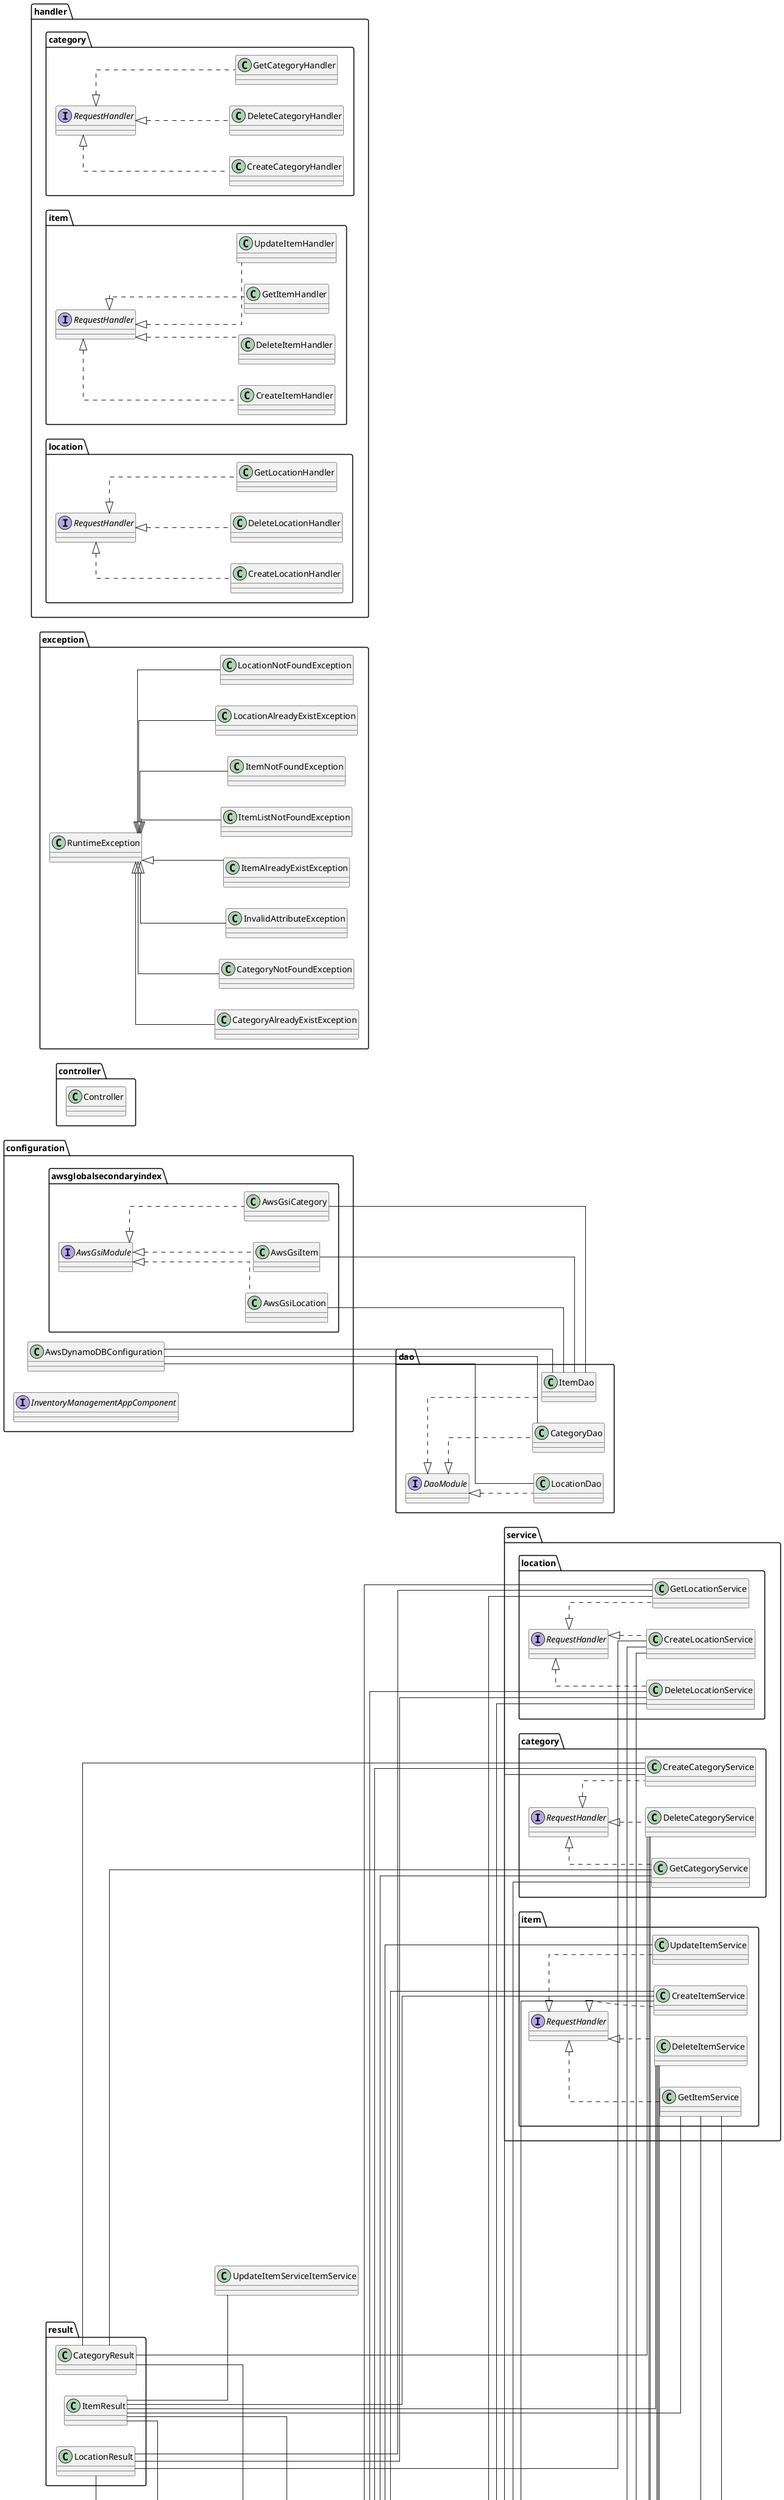 @startuml

left to right direction
skinparam linetype ortho

package configuration {
    package awsglobalsecondaryindex {
        class AwsGsiCategory implements AwsGsiModule
        class AwsGsiItem implements AwsGsiModule
        class AwsGsiLocation implements AwsGsiModule
        interface AwsGsiModule
    }
    class AwsDynamoDBConfiguration
    interface InventoryManagementAppComponent
}

package controller {
    class Controller
}

package dao {
    class CategoryDao implements DaoModule
    class ItemDao implements DaoModule
    class LocationDao implements DaoModule
    Interface DaoModule
}

package exception {
    class CategoryAlreadyExistException extends RuntimeException
    class CategoryNotFoundException extends RuntimeException
    class InvalidAttributeException extends RuntimeException
    class ItemAlreadyExistException extends RuntimeException
    class ItemListNotFoundException extends RuntimeException
    class ItemNotFoundException extends RuntimeException
    class LocationAlreadyExistException extends RuntimeException
    class LocationNotFoundException extends RuntimeException
}

package handler {
    package category {
        class CreateCategoryHandler implements RequestHandler
        class DeleteCategoryHandler implements RequestHandler
        class GetCategoryHandler implements RequestHandler
    }

    package item {
        class CreateItemHandler implements RequestHandler
        class DeleteItemHandler implements RequestHandler
        class GetItemHandler implements RequestHandler
        class UpdateItemHandler implements RequestHandler
    }

    package location {
        class CreateLocationHandler implements RequestHandler
        class DeleteLocationHandler implements RequestHandler
        class GetLocationHandler implements RequestHandler
    }
}

package model {
    class CategoryListModel
    class CategoryModel
    class ItemListModel
    class ItemModel
    class LocationListModel
    class LocationModel
}

package result {
    class CategoryResult
    class ItemResult
    class LocationResult
}

package service {
    package category {
        class CreateCategoryService implements RequestHandler
        class DeleteCategoryService implements RequestHandler
        class GetCategoryService implements RequestHandler
    }

    package item {
        class CreateItemService implements RequestHandler
        class DeleteItemService implements RequestHandler
        class GetItemService implements RequestHandler
        class UpdateItemService implements RequestHandler
    }

    package location {
        class CreateLocationService implements RequestHandler
        class DeleteLocationService implements RequestHandler
        class GetLocationService implements RequestHandler
    }
}

package table {
    class Category
    class Item
    class Location
}

package utility {
    class ModelConverter
    class ServiceUtility
}

AwsGsiCategory --- ItemDao
AwsGsiItem -- ItemDao
AwsGsiLocation -- ItemDao
AwsDynamoDBConfiguration --- ItemDao
AwsDynamoDBConfiguration -- CategoryDao
AwsDynamoDBConfiguration -- LocationDao
CategoryListModel --- CategoryResult
CategoryListModel -- ModelConverter
LocationListModel -- ModelConverter
ItemListModel -- ModelConverter
ItemModel -- DeleteItemService
ItemModel -- ModelConverter
CategoryResult -- CreateCategoryService
CategoryResult -- DeleteCategoryService
CategoryResult -- GetCategoryService
ItemResult -- CreateItemService
ItemResult -- DeleteItemService
ItemResult -- GetItemService
ItemResult -- UpdateItemServiceItemService
ItemResult -- ItemModel
ItemResult -- ItemListModel
LocationResult -- CreateLocationService
LocationResult -- DeleteLocationService
LocationResult -- GetLocationService
LocationResult -- LocationListModel
ServiceUtility --- CreateCategoryService
ServiceUtility --- GetCategoryService
ServiceUtility --- DeleteCategoryService
ServiceUtility --- CreateItemService
ServiceUtility --- GetItemService
ServiceUtility --- DeleteItemService
ServiceUtility --- CreateLocationService
ServiceUtility --- GetLocationService
ServiceUtility --- DeleteLocationService
Item -- DeleteItemService
Item -- CreateItemService
Item -- GetItemService
Item -- UpdateItemService
Item -- ModelConverter
Category -- CreateCategoryService
Category -- DeleteCategoryService
Category -- GetCategoryService
Location -- CreateLocationService
Location -- DeleteLocationService
Location -- GetLocationService

@enduml